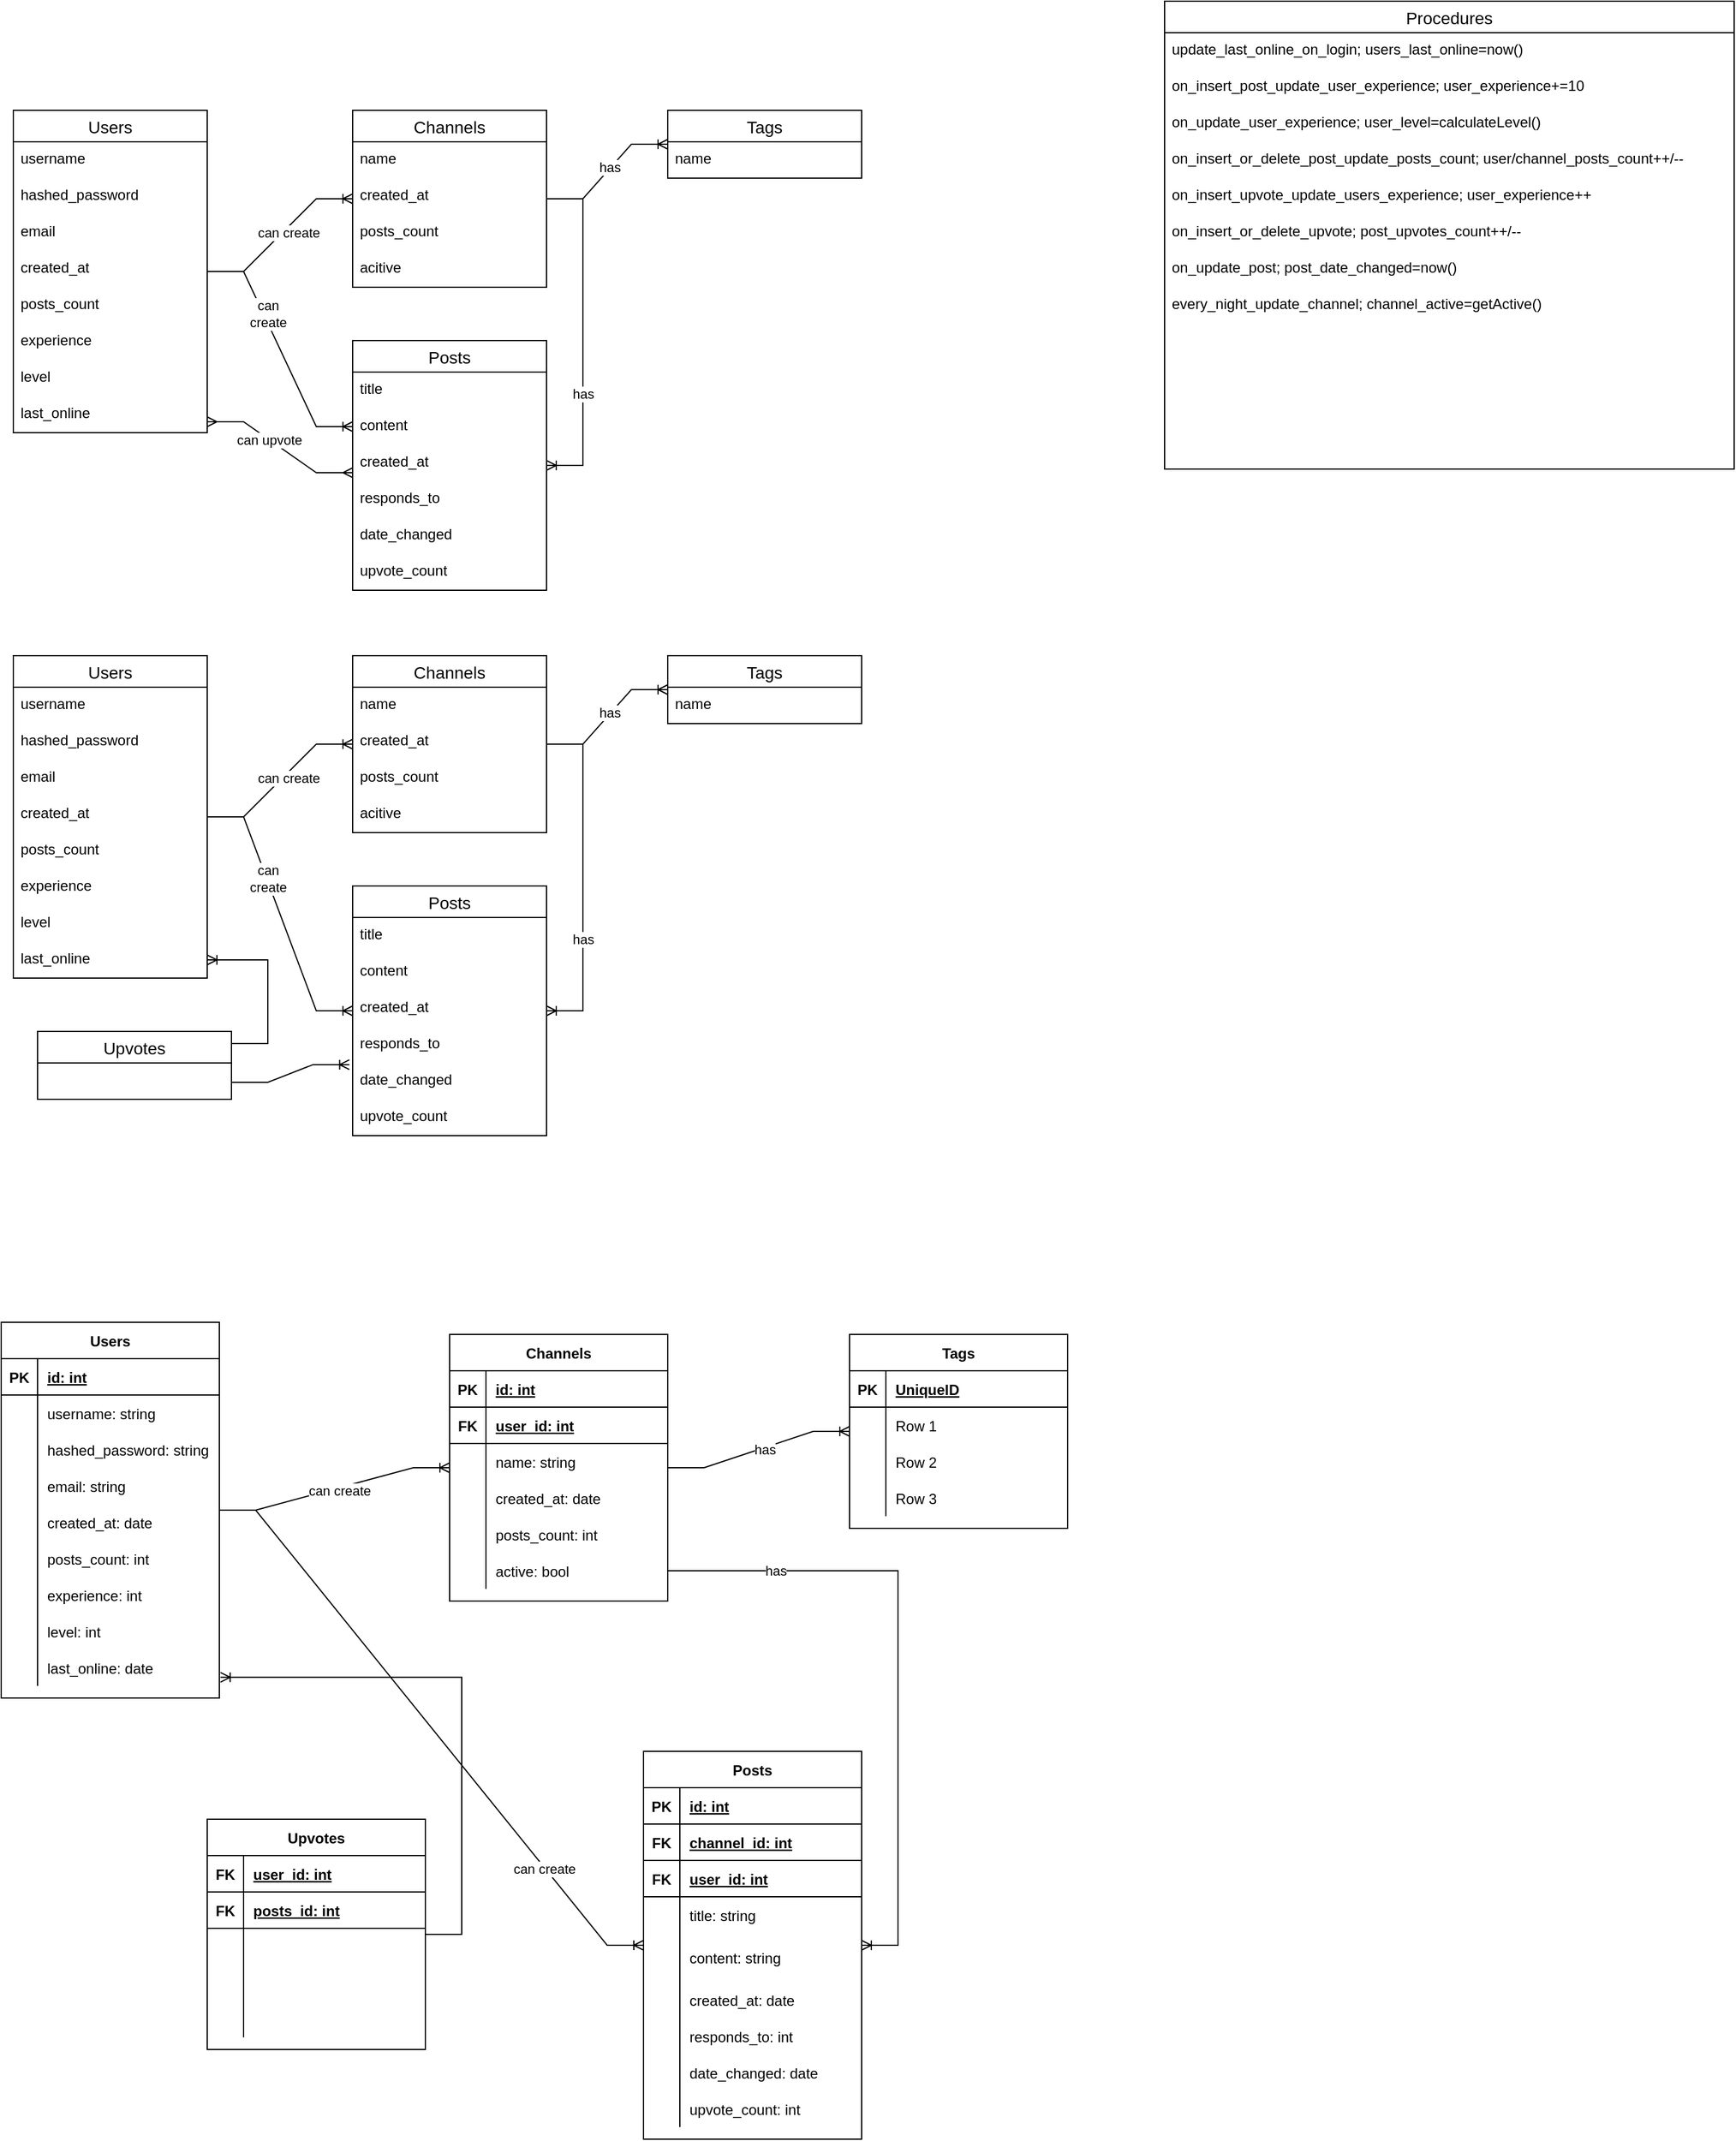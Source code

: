 <mxfile version="20.2.8" type="device"><diagram id="_5csQHQOSXKC1AlQP1aL" name="Page-1"><mxGraphModel dx="1298" dy="834" grid="1" gridSize="10" guides="1" tooltips="1" connect="1" arrows="1" fold="1" page="1" pageScale="1" pageWidth="827" pageHeight="1169" math="0" shadow="0"><root><mxCell id="0"/><mxCell id="1" parent="0"/><mxCell id="U2asB5tDMoREe6O9FOqW-1" value="Users" style="swimlane;fontStyle=0;childLayout=stackLayout;horizontal=1;startSize=26;horizontalStack=0;resizeParent=1;resizeParentMax=0;resizeLast=0;collapsible=1;marginBottom=0;align=center;fontSize=14;" vertex="1" parent="1"><mxGeometry x="30" y="240" width="160" height="266" as="geometry"/></mxCell><mxCell id="U2asB5tDMoREe6O9FOqW-2" value="username" style="text;strokeColor=none;fillColor=none;spacingLeft=4;spacingRight=4;overflow=hidden;rotatable=0;points=[[0,0.5],[1,0.5]];portConstraint=eastwest;fontSize=12;" vertex="1" parent="U2asB5tDMoREe6O9FOqW-1"><mxGeometry y="26" width="160" height="30" as="geometry"/></mxCell><mxCell id="U2asB5tDMoREe6O9FOqW-3" value="hashed_password" style="text;strokeColor=none;fillColor=none;spacingLeft=4;spacingRight=4;overflow=hidden;rotatable=0;points=[[0,0.5],[1,0.5]];portConstraint=eastwest;fontSize=12;" vertex="1" parent="U2asB5tDMoREe6O9FOqW-1"><mxGeometry y="56" width="160" height="30" as="geometry"/></mxCell><mxCell id="U2asB5tDMoREe6O9FOqW-4" value="email" style="text;strokeColor=none;fillColor=none;spacingLeft=4;spacingRight=4;overflow=hidden;rotatable=0;points=[[0,0.5],[1,0.5]];portConstraint=eastwest;fontSize=12;" vertex="1" parent="U2asB5tDMoREe6O9FOqW-1"><mxGeometry y="86" width="160" height="30" as="geometry"/></mxCell><mxCell id="U2asB5tDMoREe6O9FOqW-17" value="created_at&#10;" style="text;strokeColor=none;fillColor=none;spacingLeft=4;spacingRight=4;overflow=hidden;rotatable=0;points=[[0,0.5],[1,0.5]];portConstraint=eastwest;fontSize=12;" vertex="1" parent="U2asB5tDMoREe6O9FOqW-1"><mxGeometry y="116" width="160" height="30" as="geometry"/></mxCell><mxCell id="U2asB5tDMoREe6O9FOqW-18" value="posts_count" style="text;strokeColor=none;fillColor=none;spacingLeft=4;spacingRight=4;overflow=hidden;rotatable=0;points=[[0,0.5],[1,0.5]];portConstraint=eastwest;fontSize=12;" vertex="1" parent="U2asB5tDMoREe6O9FOqW-1"><mxGeometry y="146" width="160" height="30" as="geometry"/></mxCell><mxCell id="U2asB5tDMoREe6O9FOqW-19" value="experience" style="text;strokeColor=none;fillColor=none;spacingLeft=4;spacingRight=4;overflow=hidden;rotatable=0;points=[[0,0.5],[1,0.5]];portConstraint=eastwest;fontSize=12;" vertex="1" parent="U2asB5tDMoREe6O9FOqW-1"><mxGeometry y="176" width="160" height="30" as="geometry"/></mxCell><mxCell id="U2asB5tDMoREe6O9FOqW-20" value="level" style="text;strokeColor=none;fillColor=none;spacingLeft=4;spacingRight=4;overflow=hidden;rotatable=0;points=[[0,0.5],[1,0.5]];portConstraint=eastwest;fontSize=12;" vertex="1" parent="U2asB5tDMoREe6O9FOqW-1"><mxGeometry y="206" width="160" height="30" as="geometry"/></mxCell><mxCell id="U2asB5tDMoREe6O9FOqW-34" value="last_online" style="text;strokeColor=none;fillColor=none;spacingLeft=4;spacingRight=4;overflow=hidden;rotatable=0;points=[[0,0.5],[1,0.5]];portConstraint=eastwest;fontSize=12;" vertex="1" parent="U2asB5tDMoREe6O9FOqW-1"><mxGeometry y="236" width="160" height="30" as="geometry"/></mxCell><mxCell id="U2asB5tDMoREe6O9FOqW-5" value="Channels" style="swimlane;fontStyle=0;childLayout=stackLayout;horizontal=1;startSize=26;horizontalStack=0;resizeParent=1;resizeParentMax=0;resizeLast=0;collapsible=1;marginBottom=0;align=center;fontSize=14;" vertex="1" parent="1"><mxGeometry x="310" y="240" width="160" height="146" as="geometry"/></mxCell><mxCell id="U2asB5tDMoREe6O9FOqW-6" value="name" style="text;strokeColor=none;fillColor=none;spacingLeft=4;spacingRight=4;overflow=hidden;rotatable=0;points=[[0,0.5],[1,0.5]];portConstraint=eastwest;fontSize=12;" vertex="1" parent="U2asB5tDMoREe6O9FOqW-5"><mxGeometry y="26" width="160" height="30" as="geometry"/></mxCell><mxCell id="U2asB5tDMoREe6O9FOqW-7" value="created_at" style="text;strokeColor=none;fillColor=none;spacingLeft=4;spacingRight=4;overflow=hidden;rotatable=0;points=[[0,0.5],[1,0.5]];portConstraint=eastwest;fontSize=12;" vertex="1" parent="U2asB5tDMoREe6O9FOqW-5"><mxGeometry y="56" width="160" height="30" as="geometry"/></mxCell><mxCell id="U2asB5tDMoREe6O9FOqW-8" value="posts_count" style="text;strokeColor=none;fillColor=none;spacingLeft=4;spacingRight=4;overflow=hidden;rotatable=0;points=[[0,0.5],[1,0.5]];portConstraint=eastwest;fontSize=12;" vertex="1" parent="U2asB5tDMoREe6O9FOqW-5"><mxGeometry y="86" width="160" height="30" as="geometry"/></mxCell><mxCell id="U2asB5tDMoREe6O9FOqW-35" value="acitive" style="text;strokeColor=none;fillColor=none;spacingLeft=4;spacingRight=4;overflow=hidden;rotatable=0;points=[[0,0.5],[1,0.5]];portConstraint=eastwest;fontSize=12;" vertex="1" parent="U2asB5tDMoREe6O9FOqW-5"><mxGeometry y="116" width="160" height="30" as="geometry"/></mxCell><mxCell id="U2asB5tDMoREe6O9FOqW-9" value="Tags" style="swimlane;fontStyle=0;childLayout=stackLayout;horizontal=1;startSize=26;horizontalStack=0;resizeParent=1;resizeParentMax=0;resizeLast=0;collapsible=1;marginBottom=0;align=center;fontSize=14;" vertex="1" parent="1"><mxGeometry x="570" y="240" width="160" height="56" as="geometry"/></mxCell><mxCell id="U2asB5tDMoREe6O9FOqW-10" value="name" style="text;strokeColor=none;fillColor=none;spacingLeft=4;spacingRight=4;overflow=hidden;rotatable=0;points=[[0,0.5],[1,0.5]];portConstraint=eastwest;fontSize=12;" vertex="1" parent="U2asB5tDMoREe6O9FOqW-9"><mxGeometry y="26" width="160" height="30" as="geometry"/></mxCell><mxCell id="U2asB5tDMoREe6O9FOqW-13" value="Posts" style="swimlane;fontStyle=0;childLayout=stackLayout;horizontal=1;startSize=26;horizontalStack=0;resizeParent=1;resizeParentMax=0;resizeLast=0;collapsible=1;marginBottom=0;align=center;fontSize=14;" vertex="1" parent="1"><mxGeometry x="310" y="430" width="160" height="206" as="geometry"/></mxCell><mxCell id="U2asB5tDMoREe6O9FOqW-14" value="title" style="text;strokeColor=none;fillColor=none;spacingLeft=4;spacingRight=4;overflow=hidden;rotatable=0;points=[[0,0.5],[1,0.5]];portConstraint=eastwest;fontSize=12;" vertex="1" parent="U2asB5tDMoREe6O9FOqW-13"><mxGeometry y="26" width="160" height="30" as="geometry"/></mxCell><mxCell id="U2asB5tDMoREe6O9FOqW-15" value="content" style="text;strokeColor=none;fillColor=none;spacingLeft=4;spacingRight=4;overflow=hidden;rotatable=0;points=[[0,0.5],[1,0.5]];portConstraint=eastwest;fontSize=12;" vertex="1" parent="U2asB5tDMoREe6O9FOqW-13"><mxGeometry y="56" width="160" height="30" as="geometry"/></mxCell><mxCell id="U2asB5tDMoREe6O9FOqW-16" value="created_at" style="text;strokeColor=none;fillColor=none;spacingLeft=4;spacingRight=4;overflow=hidden;rotatable=0;points=[[0,0.5],[1,0.5]];portConstraint=eastwest;fontSize=12;" vertex="1" parent="U2asB5tDMoREe6O9FOqW-13"><mxGeometry y="86" width="160" height="30" as="geometry"/></mxCell><mxCell id="U2asB5tDMoREe6O9FOqW-21" value="responds_to" style="text;strokeColor=none;fillColor=none;spacingLeft=4;spacingRight=4;overflow=hidden;rotatable=0;points=[[0,0.5],[1,0.5]];portConstraint=eastwest;fontSize=12;" vertex="1" parent="U2asB5tDMoREe6O9FOqW-13"><mxGeometry y="116" width="160" height="30" as="geometry"/></mxCell><mxCell id="U2asB5tDMoREe6O9FOqW-36" value="date_changed" style="text;strokeColor=none;fillColor=none;spacingLeft=4;spacingRight=4;overflow=hidden;rotatable=0;points=[[0,0.5],[1,0.5]];portConstraint=eastwest;fontSize=12;" vertex="1" parent="U2asB5tDMoREe6O9FOqW-13"><mxGeometry y="146" width="160" height="30" as="geometry"/></mxCell><mxCell id="U2asB5tDMoREe6O9FOqW-83" value="upvote_count&#10;" style="text;strokeColor=none;fillColor=none;spacingLeft=4;spacingRight=4;overflow=hidden;rotatable=0;points=[[0,0.5],[1,0.5]];portConstraint=eastwest;fontSize=12;" vertex="1" parent="U2asB5tDMoREe6O9FOqW-13"><mxGeometry y="176" width="160" height="30" as="geometry"/></mxCell><mxCell id="U2asB5tDMoREe6O9FOqW-22" value="" style="edgeStyle=entityRelationEdgeStyle;fontSize=12;html=1;endArrow=ERoneToMany;rounded=0;" edge="1" parent="1" source="U2asB5tDMoREe6O9FOqW-1" target="U2asB5tDMoREe6O9FOqW-5"><mxGeometry width="100" height="100" relative="1" as="geometry"><mxPoint x="210" y="420" as="sourcePoint"/><mxPoint x="310" y="320" as="targetPoint"/></mxGeometry></mxCell><mxCell id="U2asB5tDMoREe6O9FOqW-23" value="can create" style="edgeLabel;html=1;align=center;verticalAlign=middle;resizable=0;points=[];" vertex="1" connectable="0" parent="U2asB5tDMoREe6O9FOqW-22"><mxGeometry x="0.08" y="-2" relative="1" as="geometry"><mxPoint x="1" as="offset"/></mxGeometry></mxCell><mxCell id="U2asB5tDMoREe6O9FOqW-24" value="" style="edgeStyle=entityRelationEdgeStyle;fontSize=12;html=1;endArrow=ERoneToMany;rounded=0;" edge="1" parent="1" source="U2asB5tDMoREe6O9FOqW-5" target="U2asB5tDMoREe6O9FOqW-9"><mxGeometry width="100" height="100" relative="1" as="geometry"><mxPoint x="480" y="360" as="sourcePoint"/><mxPoint x="580" y="260" as="targetPoint"/></mxGeometry></mxCell><mxCell id="U2asB5tDMoREe6O9FOqW-25" value="has" style="edgeLabel;html=1;align=center;verticalAlign=middle;resizable=0;points=[];" vertex="1" connectable="0" parent="U2asB5tDMoREe6O9FOqW-24"><mxGeometry x="0.071" y="1" relative="1" as="geometry"><mxPoint as="offset"/></mxGeometry></mxCell><mxCell id="U2asB5tDMoREe6O9FOqW-26" value="" style="edgeStyle=entityRelationEdgeStyle;fontSize=12;html=1;endArrow=ERoneToMany;rounded=0;" edge="1" parent="1" source="U2asB5tDMoREe6O9FOqW-5" target="U2asB5tDMoREe6O9FOqW-13"><mxGeometry width="100" height="100" relative="1" as="geometry"><mxPoint x="470" y="480" as="sourcePoint"/><mxPoint x="570" y="380" as="targetPoint"/></mxGeometry></mxCell><mxCell id="U2asB5tDMoREe6O9FOqW-27" value="has" style="edgeLabel;html=1;align=center;verticalAlign=middle;resizable=0;points=[];" vertex="1" connectable="0" parent="U2asB5tDMoREe6O9FOqW-26"><mxGeometry x="0.361" relative="1" as="geometry"><mxPoint as="offset"/></mxGeometry></mxCell><mxCell id="U2asB5tDMoREe6O9FOqW-28" value="" style="edgeStyle=entityRelationEdgeStyle;fontSize=12;html=1;endArrow=ERoneToMany;rounded=0;entryX=0;entryY=0.5;entryDx=0;entryDy=0;" edge="1" parent="1" source="U2asB5tDMoREe6O9FOqW-1" target="U2asB5tDMoREe6O9FOqW-15"><mxGeometry width="100" height="100" relative="1" as="geometry"><mxPoint x="300" y="360" as="sourcePoint"/><mxPoint x="400" y="260" as="targetPoint"/></mxGeometry></mxCell><mxCell id="U2asB5tDMoREe6O9FOqW-29" value="can &lt;br&gt;create" style="edgeLabel;html=1;align=center;verticalAlign=middle;resizable=0;points=[];" vertex="1" connectable="0" parent="U2asB5tDMoREe6O9FOqW-28"><mxGeometry x="-0.025" y="-1" relative="1" as="geometry"><mxPoint x="-8" y="-27" as="offset"/></mxGeometry></mxCell><mxCell id="U2asB5tDMoREe6O9FOqW-31" value="" style="edgeStyle=entityRelationEdgeStyle;fontSize=12;html=1;endArrow=ERmany;startArrow=ERmany;rounded=0;" edge="1" parent="1"><mxGeometry width="100" height="100" relative="1" as="geometry"><mxPoint x="190" y="497" as="sourcePoint"/><mxPoint x="310" y="539.0" as="targetPoint"/></mxGeometry></mxCell><mxCell id="U2asB5tDMoREe6O9FOqW-33" value="can upvote" style="edgeLabel;html=1;align=center;verticalAlign=middle;resizable=0;points=[];" vertex="1" connectable="0" parent="U2asB5tDMoREe6O9FOqW-31"><mxGeometry x="-0.146" y="2" relative="1" as="geometry"><mxPoint x="-3" y="1" as="offset"/></mxGeometry></mxCell><mxCell id="U2asB5tDMoREe6O9FOqW-45" value="Users" style="swimlane;fontStyle=0;childLayout=stackLayout;horizontal=1;startSize=26;horizontalStack=0;resizeParent=1;resizeParentMax=0;resizeLast=0;collapsible=1;marginBottom=0;align=center;fontSize=14;" vertex="1" parent="1"><mxGeometry x="30" y="690" width="160" height="266" as="geometry"/></mxCell><mxCell id="U2asB5tDMoREe6O9FOqW-46" value="username" style="text;strokeColor=none;fillColor=none;spacingLeft=4;spacingRight=4;overflow=hidden;rotatable=0;points=[[0,0.5],[1,0.5]];portConstraint=eastwest;fontSize=12;" vertex="1" parent="U2asB5tDMoREe6O9FOqW-45"><mxGeometry y="26" width="160" height="30" as="geometry"/></mxCell><mxCell id="U2asB5tDMoREe6O9FOqW-47" value="hashed_password" style="text;strokeColor=none;fillColor=none;spacingLeft=4;spacingRight=4;overflow=hidden;rotatable=0;points=[[0,0.5],[1,0.5]];portConstraint=eastwest;fontSize=12;" vertex="1" parent="U2asB5tDMoREe6O9FOqW-45"><mxGeometry y="56" width="160" height="30" as="geometry"/></mxCell><mxCell id="U2asB5tDMoREe6O9FOqW-48" value="email" style="text;strokeColor=none;fillColor=none;spacingLeft=4;spacingRight=4;overflow=hidden;rotatable=0;points=[[0,0.5],[1,0.5]];portConstraint=eastwest;fontSize=12;" vertex="1" parent="U2asB5tDMoREe6O9FOqW-45"><mxGeometry y="86" width="160" height="30" as="geometry"/></mxCell><mxCell id="U2asB5tDMoREe6O9FOqW-49" value="created_at&#10;" style="text;strokeColor=none;fillColor=none;spacingLeft=4;spacingRight=4;overflow=hidden;rotatable=0;points=[[0,0.5],[1,0.5]];portConstraint=eastwest;fontSize=12;" vertex="1" parent="U2asB5tDMoREe6O9FOqW-45"><mxGeometry y="116" width="160" height="30" as="geometry"/></mxCell><mxCell id="U2asB5tDMoREe6O9FOqW-50" value="posts_count" style="text;strokeColor=none;fillColor=none;spacingLeft=4;spacingRight=4;overflow=hidden;rotatable=0;points=[[0,0.5],[1,0.5]];portConstraint=eastwest;fontSize=12;" vertex="1" parent="U2asB5tDMoREe6O9FOqW-45"><mxGeometry y="146" width="160" height="30" as="geometry"/></mxCell><mxCell id="U2asB5tDMoREe6O9FOqW-51" value="experience" style="text;strokeColor=none;fillColor=none;spacingLeft=4;spacingRight=4;overflow=hidden;rotatable=0;points=[[0,0.5],[1,0.5]];portConstraint=eastwest;fontSize=12;" vertex="1" parent="U2asB5tDMoREe6O9FOqW-45"><mxGeometry y="176" width="160" height="30" as="geometry"/></mxCell><mxCell id="U2asB5tDMoREe6O9FOqW-52" value="level" style="text;strokeColor=none;fillColor=none;spacingLeft=4;spacingRight=4;overflow=hidden;rotatable=0;points=[[0,0.5],[1,0.5]];portConstraint=eastwest;fontSize=12;" vertex="1" parent="U2asB5tDMoREe6O9FOqW-45"><mxGeometry y="206" width="160" height="30" as="geometry"/></mxCell><mxCell id="U2asB5tDMoREe6O9FOqW-53" value="last_online" style="text;strokeColor=none;fillColor=none;spacingLeft=4;spacingRight=4;overflow=hidden;rotatable=0;points=[[0,0.5],[1,0.5]];portConstraint=eastwest;fontSize=12;" vertex="1" parent="U2asB5tDMoREe6O9FOqW-45"><mxGeometry y="236" width="160" height="30" as="geometry"/></mxCell><mxCell id="U2asB5tDMoREe6O9FOqW-54" value="Channels" style="swimlane;fontStyle=0;childLayout=stackLayout;horizontal=1;startSize=26;horizontalStack=0;resizeParent=1;resizeParentMax=0;resizeLast=0;collapsible=1;marginBottom=0;align=center;fontSize=14;" vertex="1" parent="1"><mxGeometry x="310" y="690" width="160" height="146" as="geometry"/></mxCell><mxCell id="U2asB5tDMoREe6O9FOqW-55" value="name" style="text;strokeColor=none;fillColor=none;spacingLeft=4;spacingRight=4;overflow=hidden;rotatable=0;points=[[0,0.5],[1,0.5]];portConstraint=eastwest;fontSize=12;" vertex="1" parent="U2asB5tDMoREe6O9FOqW-54"><mxGeometry y="26" width="160" height="30" as="geometry"/></mxCell><mxCell id="U2asB5tDMoREe6O9FOqW-56" value="created_at" style="text;strokeColor=none;fillColor=none;spacingLeft=4;spacingRight=4;overflow=hidden;rotatable=0;points=[[0,0.5],[1,0.5]];portConstraint=eastwest;fontSize=12;" vertex="1" parent="U2asB5tDMoREe6O9FOqW-54"><mxGeometry y="56" width="160" height="30" as="geometry"/></mxCell><mxCell id="U2asB5tDMoREe6O9FOqW-57" value="posts_count" style="text;strokeColor=none;fillColor=none;spacingLeft=4;spacingRight=4;overflow=hidden;rotatable=0;points=[[0,0.5],[1,0.5]];portConstraint=eastwest;fontSize=12;" vertex="1" parent="U2asB5tDMoREe6O9FOqW-54"><mxGeometry y="86" width="160" height="30" as="geometry"/></mxCell><mxCell id="U2asB5tDMoREe6O9FOqW-58" value="acitive" style="text;strokeColor=none;fillColor=none;spacingLeft=4;spacingRight=4;overflow=hidden;rotatable=0;points=[[0,0.5],[1,0.5]];portConstraint=eastwest;fontSize=12;" vertex="1" parent="U2asB5tDMoREe6O9FOqW-54"><mxGeometry y="116" width="160" height="30" as="geometry"/></mxCell><mxCell id="U2asB5tDMoREe6O9FOqW-59" value="Tags" style="swimlane;fontStyle=0;childLayout=stackLayout;horizontal=1;startSize=26;horizontalStack=0;resizeParent=1;resizeParentMax=0;resizeLast=0;collapsible=1;marginBottom=0;align=center;fontSize=14;" vertex="1" parent="1"><mxGeometry x="570" y="690" width="160" height="56" as="geometry"/></mxCell><mxCell id="U2asB5tDMoREe6O9FOqW-60" value="name" style="text;strokeColor=none;fillColor=none;spacingLeft=4;spacingRight=4;overflow=hidden;rotatable=0;points=[[0,0.5],[1,0.5]];portConstraint=eastwest;fontSize=12;" vertex="1" parent="U2asB5tDMoREe6O9FOqW-59"><mxGeometry y="26" width="160" height="30" as="geometry"/></mxCell><mxCell id="U2asB5tDMoREe6O9FOqW-61" value="Posts" style="swimlane;fontStyle=0;childLayout=stackLayout;horizontal=1;startSize=26;horizontalStack=0;resizeParent=1;resizeParentMax=0;resizeLast=0;collapsible=1;marginBottom=0;align=center;fontSize=14;" vertex="1" parent="1"><mxGeometry x="310" y="880" width="160" height="206" as="geometry"/></mxCell><mxCell id="U2asB5tDMoREe6O9FOqW-62" value="title" style="text;strokeColor=none;fillColor=none;spacingLeft=4;spacingRight=4;overflow=hidden;rotatable=0;points=[[0,0.5],[1,0.5]];portConstraint=eastwest;fontSize=12;" vertex="1" parent="U2asB5tDMoREe6O9FOqW-61"><mxGeometry y="26" width="160" height="30" as="geometry"/></mxCell><mxCell id="U2asB5tDMoREe6O9FOqW-63" value="content" style="text;strokeColor=none;fillColor=none;spacingLeft=4;spacingRight=4;overflow=hidden;rotatable=0;points=[[0,0.5],[1,0.5]];portConstraint=eastwest;fontSize=12;" vertex="1" parent="U2asB5tDMoREe6O9FOqW-61"><mxGeometry y="56" width="160" height="30" as="geometry"/></mxCell><mxCell id="U2asB5tDMoREe6O9FOqW-64" value="created_at" style="text;strokeColor=none;fillColor=none;spacingLeft=4;spacingRight=4;overflow=hidden;rotatable=0;points=[[0,0.5],[1,0.5]];portConstraint=eastwest;fontSize=12;" vertex="1" parent="U2asB5tDMoREe6O9FOqW-61"><mxGeometry y="86" width="160" height="30" as="geometry"/></mxCell><mxCell id="U2asB5tDMoREe6O9FOqW-65" value="responds_to" style="text;strokeColor=none;fillColor=none;spacingLeft=4;spacingRight=4;overflow=hidden;rotatable=0;points=[[0,0.5],[1,0.5]];portConstraint=eastwest;fontSize=12;" vertex="1" parent="U2asB5tDMoREe6O9FOqW-61"><mxGeometry y="116" width="160" height="30" as="geometry"/></mxCell><mxCell id="U2asB5tDMoREe6O9FOqW-66" value="date_changed" style="text;strokeColor=none;fillColor=none;spacingLeft=4;spacingRight=4;overflow=hidden;rotatable=0;points=[[0,0.5],[1,0.5]];portConstraint=eastwest;fontSize=12;" vertex="1" parent="U2asB5tDMoREe6O9FOqW-61"><mxGeometry y="146" width="160" height="30" as="geometry"/></mxCell><mxCell id="U2asB5tDMoREe6O9FOqW-84" value="upvote_count&#10;" style="text;strokeColor=none;fillColor=none;spacingLeft=4;spacingRight=4;overflow=hidden;rotatable=0;points=[[0,0.5],[1,0.5]];portConstraint=eastwest;fontSize=12;" vertex="1" parent="U2asB5tDMoREe6O9FOqW-61"><mxGeometry y="176" width="160" height="30" as="geometry"/></mxCell><mxCell id="U2asB5tDMoREe6O9FOqW-67" value="" style="edgeStyle=entityRelationEdgeStyle;fontSize=12;html=1;endArrow=ERoneToMany;rounded=0;" edge="1" parent="1" source="U2asB5tDMoREe6O9FOqW-45" target="U2asB5tDMoREe6O9FOqW-54"><mxGeometry width="100" height="100" relative="1" as="geometry"><mxPoint x="210" y="870" as="sourcePoint"/><mxPoint x="310" y="770" as="targetPoint"/></mxGeometry></mxCell><mxCell id="U2asB5tDMoREe6O9FOqW-68" value="can create" style="edgeLabel;html=1;align=center;verticalAlign=middle;resizable=0;points=[];" vertex="1" connectable="0" parent="U2asB5tDMoREe6O9FOqW-67"><mxGeometry x="0.08" y="-2" relative="1" as="geometry"><mxPoint x="1" as="offset"/></mxGeometry></mxCell><mxCell id="U2asB5tDMoREe6O9FOqW-69" value="" style="edgeStyle=entityRelationEdgeStyle;fontSize=12;html=1;endArrow=ERoneToMany;rounded=0;" edge="1" parent="1" source="U2asB5tDMoREe6O9FOqW-54" target="U2asB5tDMoREe6O9FOqW-59"><mxGeometry width="100" height="100" relative="1" as="geometry"><mxPoint x="480" y="810" as="sourcePoint"/><mxPoint x="580" y="710" as="targetPoint"/></mxGeometry></mxCell><mxCell id="U2asB5tDMoREe6O9FOqW-70" value="has" style="edgeLabel;html=1;align=center;verticalAlign=middle;resizable=0;points=[];" vertex="1" connectable="0" parent="U2asB5tDMoREe6O9FOqW-69"><mxGeometry x="0.071" y="1" relative="1" as="geometry"><mxPoint as="offset"/></mxGeometry></mxCell><mxCell id="U2asB5tDMoREe6O9FOqW-71" value="" style="edgeStyle=entityRelationEdgeStyle;fontSize=12;html=1;endArrow=ERoneToMany;rounded=0;" edge="1" parent="1" source="U2asB5tDMoREe6O9FOqW-54" target="U2asB5tDMoREe6O9FOqW-61"><mxGeometry width="100" height="100" relative="1" as="geometry"><mxPoint x="470" y="930" as="sourcePoint"/><mxPoint x="570" y="830" as="targetPoint"/></mxGeometry></mxCell><mxCell id="U2asB5tDMoREe6O9FOqW-72" value="has" style="edgeLabel;html=1;align=center;verticalAlign=middle;resizable=0;points=[];" vertex="1" connectable="0" parent="U2asB5tDMoREe6O9FOqW-71"><mxGeometry x="0.361" relative="1" as="geometry"><mxPoint as="offset"/></mxGeometry></mxCell><mxCell id="U2asB5tDMoREe6O9FOqW-73" value="" style="edgeStyle=entityRelationEdgeStyle;fontSize=12;html=1;endArrow=ERoneToMany;rounded=0;" edge="1" parent="1" source="U2asB5tDMoREe6O9FOqW-45" target="U2asB5tDMoREe6O9FOqW-61"><mxGeometry width="100" height="100" relative="1" as="geometry"><mxPoint x="300" y="810" as="sourcePoint"/><mxPoint x="400" y="710" as="targetPoint"/></mxGeometry></mxCell><mxCell id="U2asB5tDMoREe6O9FOqW-74" value="can &lt;br&gt;create" style="edgeLabel;html=1;align=center;verticalAlign=middle;resizable=0;points=[];" vertex="1" connectable="0" parent="U2asB5tDMoREe6O9FOqW-73"><mxGeometry x="-0.025" y="-1" relative="1" as="geometry"><mxPoint x="-8" y="-27" as="offset"/></mxGeometry></mxCell><mxCell id="U2asB5tDMoREe6O9FOqW-77" value="Upvotes" style="swimlane;fontStyle=0;childLayout=stackLayout;horizontal=1;startSize=26;horizontalStack=0;resizeParent=1;resizeParentMax=0;resizeLast=0;collapsible=1;marginBottom=0;align=center;fontSize=14;" vertex="1" parent="1"><mxGeometry x="50" y="1000" width="160" height="56" as="geometry"/></mxCell><mxCell id="U2asB5tDMoREe6O9FOqW-81" value="" style="edgeStyle=entityRelationEdgeStyle;fontSize=12;html=1;endArrow=ERoneToMany;rounded=0;" edge="1" parent="1" target="U2asB5tDMoREe6O9FOqW-53"><mxGeometry width="100" height="100" relative="1" as="geometry"><mxPoint x="210" y="1010" as="sourcePoint"/><mxPoint x="300" y="940" as="targetPoint"/></mxGeometry></mxCell><mxCell id="U2asB5tDMoREe6O9FOqW-85" value="" style="edgeStyle=entityRelationEdgeStyle;fontSize=12;html=1;endArrow=ERoneToMany;rounded=0;entryX=-0.017;entryY=0.048;entryDx=0;entryDy=0;entryPerimeter=0;exitX=1;exitY=0.75;exitDx=0;exitDy=0;" edge="1" parent="1" source="U2asB5tDMoREe6O9FOqW-77" target="U2asB5tDMoREe6O9FOqW-66"><mxGeometry width="100" height="100" relative="1" as="geometry"><mxPoint x="150" y="1180" as="sourcePoint"/><mxPoint x="250" y="1080" as="targetPoint"/></mxGeometry></mxCell><mxCell id="U2asB5tDMoREe6O9FOqW-137" value="Users" style="shape=table;startSize=30;container=1;collapsible=1;childLayout=tableLayout;fixedRows=1;rowLines=0;fontStyle=1;align=center;resizeLast=1;" vertex="1" parent="1"><mxGeometry x="20" y="1240" width="180" height="310" as="geometry"/></mxCell><mxCell id="U2asB5tDMoREe6O9FOqW-138" value="" style="shape=tableRow;horizontal=0;startSize=0;swimlaneHead=0;swimlaneBody=0;fillColor=none;collapsible=0;dropTarget=0;points=[[0,0.5],[1,0.5]];portConstraint=eastwest;top=0;left=0;right=0;bottom=1;" vertex="1" parent="U2asB5tDMoREe6O9FOqW-137"><mxGeometry y="30" width="180" height="30" as="geometry"/></mxCell><mxCell id="U2asB5tDMoREe6O9FOqW-139" value="PK" style="shape=partialRectangle;connectable=0;fillColor=none;top=0;left=0;bottom=0;right=0;fontStyle=1;overflow=hidden;" vertex="1" parent="U2asB5tDMoREe6O9FOqW-138"><mxGeometry width="30" height="30" as="geometry"><mxRectangle width="30" height="30" as="alternateBounds"/></mxGeometry></mxCell><mxCell id="U2asB5tDMoREe6O9FOqW-140" value="id: int" style="shape=partialRectangle;connectable=0;fillColor=none;top=0;left=0;bottom=0;right=0;align=left;spacingLeft=6;fontStyle=5;overflow=hidden;" vertex="1" parent="U2asB5tDMoREe6O9FOqW-138"><mxGeometry x="30" width="150" height="30" as="geometry"><mxRectangle width="150" height="30" as="alternateBounds"/></mxGeometry></mxCell><mxCell id="U2asB5tDMoREe6O9FOqW-141" value="" style="shape=tableRow;horizontal=0;startSize=0;swimlaneHead=0;swimlaneBody=0;fillColor=none;collapsible=0;dropTarget=0;points=[[0,0.5],[1,0.5]];portConstraint=eastwest;top=0;left=0;right=0;bottom=0;" vertex="1" parent="U2asB5tDMoREe6O9FOqW-137"><mxGeometry y="60" width="180" height="30" as="geometry"/></mxCell><mxCell id="U2asB5tDMoREe6O9FOqW-142" value="" style="shape=partialRectangle;connectable=0;fillColor=none;top=0;left=0;bottom=0;right=0;editable=1;overflow=hidden;" vertex="1" parent="U2asB5tDMoREe6O9FOqW-141"><mxGeometry width="30" height="30" as="geometry"><mxRectangle width="30" height="30" as="alternateBounds"/></mxGeometry></mxCell><mxCell id="U2asB5tDMoREe6O9FOqW-143" value="username: string" style="shape=partialRectangle;connectable=0;fillColor=none;top=0;left=0;bottom=0;right=0;align=left;spacingLeft=6;overflow=hidden;" vertex="1" parent="U2asB5tDMoREe6O9FOqW-141"><mxGeometry x="30" width="150" height="30" as="geometry"><mxRectangle width="150" height="30" as="alternateBounds"/></mxGeometry></mxCell><mxCell id="U2asB5tDMoREe6O9FOqW-144" value="" style="shape=tableRow;horizontal=0;startSize=0;swimlaneHead=0;swimlaneBody=0;fillColor=none;collapsible=0;dropTarget=0;points=[[0,0.5],[1,0.5]];portConstraint=eastwest;top=0;left=0;right=0;bottom=0;" vertex="1" parent="U2asB5tDMoREe6O9FOqW-137"><mxGeometry y="90" width="180" height="30" as="geometry"/></mxCell><mxCell id="U2asB5tDMoREe6O9FOqW-145" value="" style="shape=partialRectangle;connectable=0;fillColor=none;top=0;left=0;bottom=0;right=0;editable=1;overflow=hidden;" vertex="1" parent="U2asB5tDMoREe6O9FOqW-144"><mxGeometry width="30" height="30" as="geometry"><mxRectangle width="30" height="30" as="alternateBounds"/></mxGeometry></mxCell><mxCell id="U2asB5tDMoREe6O9FOqW-146" value="hashed_password: string" style="shape=partialRectangle;connectable=0;fillColor=none;top=0;left=0;bottom=0;right=0;align=left;spacingLeft=6;overflow=hidden;" vertex="1" parent="U2asB5tDMoREe6O9FOqW-144"><mxGeometry x="30" width="150" height="30" as="geometry"><mxRectangle width="150" height="30" as="alternateBounds"/></mxGeometry></mxCell><mxCell id="U2asB5tDMoREe6O9FOqW-147" value="" style="shape=tableRow;horizontal=0;startSize=0;swimlaneHead=0;swimlaneBody=0;fillColor=none;collapsible=0;dropTarget=0;points=[[0,0.5],[1,0.5]];portConstraint=eastwest;top=0;left=0;right=0;bottom=0;" vertex="1" parent="U2asB5tDMoREe6O9FOqW-137"><mxGeometry y="120" width="180" height="30" as="geometry"/></mxCell><mxCell id="U2asB5tDMoREe6O9FOqW-148" value="" style="shape=partialRectangle;connectable=0;fillColor=none;top=0;left=0;bottom=0;right=0;editable=1;overflow=hidden;" vertex="1" parent="U2asB5tDMoREe6O9FOqW-147"><mxGeometry width="30" height="30" as="geometry"><mxRectangle width="30" height="30" as="alternateBounds"/></mxGeometry></mxCell><mxCell id="U2asB5tDMoREe6O9FOqW-149" value="email: string" style="shape=partialRectangle;connectable=0;fillColor=none;top=0;left=0;bottom=0;right=0;align=left;spacingLeft=6;overflow=hidden;" vertex="1" parent="U2asB5tDMoREe6O9FOqW-147"><mxGeometry x="30" width="150" height="30" as="geometry"><mxRectangle width="150" height="30" as="alternateBounds"/></mxGeometry></mxCell><mxCell id="U2asB5tDMoREe6O9FOqW-202" style="shape=tableRow;horizontal=0;startSize=0;swimlaneHead=0;swimlaneBody=0;fillColor=none;collapsible=0;dropTarget=0;points=[[0,0.5],[1,0.5]];portConstraint=eastwest;top=0;left=0;right=0;bottom=0;" vertex="1" parent="U2asB5tDMoREe6O9FOqW-137"><mxGeometry y="150" width="180" height="30" as="geometry"/></mxCell><mxCell id="U2asB5tDMoREe6O9FOqW-203" style="shape=partialRectangle;connectable=0;fillColor=none;top=0;left=0;bottom=0;right=0;editable=1;overflow=hidden;" vertex="1" parent="U2asB5tDMoREe6O9FOqW-202"><mxGeometry width="30" height="30" as="geometry"><mxRectangle width="30" height="30" as="alternateBounds"/></mxGeometry></mxCell><mxCell id="U2asB5tDMoREe6O9FOqW-204" value="created_at: date" style="shape=partialRectangle;connectable=0;fillColor=none;top=0;left=0;bottom=0;right=0;align=left;spacingLeft=6;overflow=hidden;" vertex="1" parent="U2asB5tDMoREe6O9FOqW-202"><mxGeometry x="30" width="150" height="30" as="geometry"><mxRectangle width="150" height="30" as="alternateBounds"/></mxGeometry></mxCell><mxCell id="U2asB5tDMoREe6O9FOqW-205" style="shape=tableRow;horizontal=0;startSize=0;swimlaneHead=0;swimlaneBody=0;fillColor=none;collapsible=0;dropTarget=0;points=[[0,0.5],[1,0.5]];portConstraint=eastwest;top=0;left=0;right=0;bottom=0;" vertex="1" parent="U2asB5tDMoREe6O9FOqW-137"><mxGeometry y="180" width="180" height="30" as="geometry"/></mxCell><mxCell id="U2asB5tDMoREe6O9FOqW-206" style="shape=partialRectangle;connectable=0;fillColor=none;top=0;left=0;bottom=0;right=0;editable=1;overflow=hidden;" vertex="1" parent="U2asB5tDMoREe6O9FOqW-205"><mxGeometry width="30" height="30" as="geometry"><mxRectangle width="30" height="30" as="alternateBounds"/></mxGeometry></mxCell><mxCell id="U2asB5tDMoREe6O9FOqW-207" value="posts_count: int" style="shape=partialRectangle;connectable=0;fillColor=none;top=0;left=0;bottom=0;right=0;align=left;spacingLeft=6;overflow=hidden;" vertex="1" parent="U2asB5tDMoREe6O9FOqW-205"><mxGeometry x="30" width="150" height="30" as="geometry"><mxRectangle width="150" height="30" as="alternateBounds"/></mxGeometry></mxCell><mxCell id="U2asB5tDMoREe6O9FOqW-208" style="shape=tableRow;horizontal=0;startSize=0;swimlaneHead=0;swimlaneBody=0;fillColor=none;collapsible=0;dropTarget=0;points=[[0,0.5],[1,0.5]];portConstraint=eastwest;top=0;left=0;right=0;bottom=0;" vertex="1" parent="U2asB5tDMoREe6O9FOqW-137"><mxGeometry y="210" width="180" height="30" as="geometry"/></mxCell><mxCell id="U2asB5tDMoREe6O9FOqW-209" style="shape=partialRectangle;connectable=0;fillColor=none;top=0;left=0;bottom=0;right=0;editable=1;overflow=hidden;" vertex="1" parent="U2asB5tDMoREe6O9FOqW-208"><mxGeometry width="30" height="30" as="geometry"><mxRectangle width="30" height="30" as="alternateBounds"/></mxGeometry></mxCell><mxCell id="U2asB5tDMoREe6O9FOqW-210" value="experience: int" style="shape=partialRectangle;connectable=0;fillColor=none;top=0;left=0;bottom=0;right=0;align=left;spacingLeft=6;overflow=hidden;" vertex="1" parent="U2asB5tDMoREe6O9FOqW-208"><mxGeometry x="30" width="150" height="30" as="geometry"><mxRectangle width="150" height="30" as="alternateBounds"/></mxGeometry></mxCell><mxCell id="U2asB5tDMoREe6O9FOqW-211" style="shape=tableRow;horizontal=0;startSize=0;swimlaneHead=0;swimlaneBody=0;fillColor=none;collapsible=0;dropTarget=0;points=[[0,0.5],[1,0.5]];portConstraint=eastwest;top=0;left=0;right=0;bottom=0;" vertex="1" parent="U2asB5tDMoREe6O9FOqW-137"><mxGeometry y="240" width="180" height="30" as="geometry"/></mxCell><mxCell id="U2asB5tDMoREe6O9FOqW-212" style="shape=partialRectangle;connectable=0;fillColor=none;top=0;left=0;bottom=0;right=0;editable=1;overflow=hidden;" vertex="1" parent="U2asB5tDMoREe6O9FOqW-211"><mxGeometry width="30" height="30" as="geometry"><mxRectangle width="30" height="30" as="alternateBounds"/></mxGeometry></mxCell><mxCell id="U2asB5tDMoREe6O9FOqW-213" value="level: int" style="shape=partialRectangle;connectable=0;fillColor=none;top=0;left=0;bottom=0;right=0;align=left;spacingLeft=6;overflow=hidden;" vertex="1" parent="U2asB5tDMoREe6O9FOqW-211"><mxGeometry x="30" width="150" height="30" as="geometry"><mxRectangle width="150" height="30" as="alternateBounds"/></mxGeometry></mxCell><mxCell id="U2asB5tDMoREe6O9FOqW-214" style="shape=tableRow;horizontal=0;startSize=0;swimlaneHead=0;swimlaneBody=0;fillColor=none;collapsible=0;dropTarget=0;points=[[0,0.5],[1,0.5]];portConstraint=eastwest;top=0;left=0;right=0;bottom=0;" vertex="1" parent="U2asB5tDMoREe6O9FOqW-137"><mxGeometry y="270" width="180" height="30" as="geometry"/></mxCell><mxCell id="U2asB5tDMoREe6O9FOqW-215" style="shape=partialRectangle;connectable=0;fillColor=none;top=0;left=0;bottom=0;right=0;editable=1;overflow=hidden;" vertex="1" parent="U2asB5tDMoREe6O9FOqW-214"><mxGeometry width="30" height="30" as="geometry"><mxRectangle width="30" height="30" as="alternateBounds"/></mxGeometry></mxCell><mxCell id="U2asB5tDMoREe6O9FOqW-216" value="last_online: date" style="shape=partialRectangle;connectable=0;fillColor=none;top=0;left=0;bottom=0;right=0;align=left;spacingLeft=6;overflow=hidden;" vertex="1" parent="U2asB5tDMoREe6O9FOqW-214"><mxGeometry x="30" width="150" height="30" as="geometry"><mxRectangle width="150" height="30" as="alternateBounds"/></mxGeometry></mxCell><mxCell id="U2asB5tDMoREe6O9FOqW-150" value="Channels" style="shape=table;startSize=30;container=1;collapsible=1;childLayout=tableLayout;fixedRows=1;rowLines=0;fontStyle=1;align=center;resizeLast=1;" vertex="1" parent="1"><mxGeometry x="390" y="1250" width="180" height="220" as="geometry"/></mxCell><mxCell id="U2asB5tDMoREe6O9FOqW-151" value="" style="shape=tableRow;horizontal=0;startSize=0;swimlaneHead=0;swimlaneBody=0;fillColor=none;collapsible=0;dropTarget=0;points=[[0,0.5],[1,0.5]];portConstraint=eastwest;top=0;left=0;right=0;bottom=1;" vertex="1" parent="U2asB5tDMoREe6O9FOqW-150"><mxGeometry y="30" width="180" height="30" as="geometry"/></mxCell><mxCell id="U2asB5tDMoREe6O9FOqW-152" value="PK" style="shape=partialRectangle;connectable=0;fillColor=none;top=0;left=0;bottom=0;right=0;fontStyle=1;overflow=hidden;" vertex="1" parent="U2asB5tDMoREe6O9FOqW-151"><mxGeometry width="30" height="30" as="geometry"><mxRectangle width="30" height="30" as="alternateBounds"/></mxGeometry></mxCell><mxCell id="U2asB5tDMoREe6O9FOqW-153" value="id: int" style="shape=partialRectangle;connectable=0;fillColor=none;top=0;left=0;bottom=0;right=0;align=left;spacingLeft=6;fontStyle=5;overflow=hidden;" vertex="1" parent="U2asB5tDMoREe6O9FOqW-151"><mxGeometry x="30" width="150" height="30" as="geometry"><mxRectangle width="150" height="30" as="alternateBounds"/></mxGeometry></mxCell><mxCell id="U2asB5tDMoREe6O9FOqW-220" style="shape=tableRow;horizontal=0;startSize=0;swimlaneHead=0;swimlaneBody=0;fillColor=none;collapsible=0;dropTarget=0;points=[[0,0.5],[1,0.5]];portConstraint=eastwest;top=0;left=0;right=0;bottom=1;" vertex="1" parent="U2asB5tDMoREe6O9FOqW-150"><mxGeometry y="60" width="180" height="30" as="geometry"/></mxCell><mxCell id="U2asB5tDMoREe6O9FOqW-221" value="FK" style="shape=partialRectangle;connectable=0;fillColor=none;top=0;left=0;bottom=0;right=0;fontStyle=1;overflow=hidden;" vertex="1" parent="U2asB5tDMoREe6O9FOqW-220"><mxGeometry width="30" height="30" as="geometry"><mxRectangle width="30" height="30" as="alternateBounds"/></mxGeometry></mxCell><mxCell id="U2asB5tDMoREe6O9FOqW-222" value="user_id: int" style="shape=partialRectangle;connectable=0;fillColor=none;top=0;left=0;bottom=0;right=0;align=left;spacingLeft=6;fontStyle=5;overflow=hidden;" vertex="1" parent="U2asB5tDMoREe6O9FOqW-220"><mxGeometry x="30" width="150" height="30" as="geometry"><mxRectangle width="150" height="30" as="alternateBounds"/></mxGeometry></mxCell><mxCell id="U2asB5tDMoREe6O9FOqW-154" value="" style="shape=tableRow;horizontal=0;startSize=0;swimlaneHead=0;swimlaneBody=0;fillColor=none;collapsible=0;dropTarget=0;points=[[0,0.5],[1,0.5]];portConstraint=eastwest;top=0;left=0;right=0;bottom=0;" vertex="1" parent="U2asB5tDMoREe6O9FOqW-150"><mxGeometry y="90" width="180" height="30" as="geometry"/></mxCell><mxCell id="U2asB5tDMoREe6O9FOqW-155" value="" style="shape=partialRectangle;connectable=0;fillColor=none;top=0;left=0;bottom=0;right=0;editable=1;overflow=hidden;" vertex="1" parent="U2asB5tDMoREe6O9FOqW-154"><mxGeometry width="30" height="30" as="geometry"><mxRectangle width="30" height="30" as="alternateBounds"/></mxGeometry></mxCell><mxCell id="U2asB5tDMoREe6O9FOqW-156" value="name: string" style="shape=partialRectangle;connectable=0;fillColor=none;top=0;left=0;bottom=0;right=0;align=left;spacingLeft=6;overflow=hidden;" vertex="1" parent="U2asB5tDMoREe6O9FOqW-154"><mxGeometry x="30" width="150" height="30" as="geometry"><mxRectangle width="150" height="30" as="alternateBounds"/></mxGeometry></mxCell><mxCell id="U2asB5tDMoREe6O9FOqW-157" value="" style="shape=tableRow;horizontal=0;startSize=0;swimlaneHead=0;swimlaneBody=0;fillColor=none;collapsible=0;dropTarget=0;points=[[0,0.5],[1,0.5]];portConstraint=eastwest;top=0;left=0;right=0;bottom=0;" vertex="1" parent="U2asB5tDMoREe6O9FOqW-150"><mxGeometry y="120" width="180" height="30" as="geometry"/></mxCell><mxCell id="U2asB5tDMoREe6O9FOqW-158" value="" style="shape=partialRectangle;connectable=0;fillColor=none;top=0;left=0;bottom=0;right=0;editable=1;overflow=hidden;" vertex="1" parent="U2asB5tDMoREe6O9FOqW-157"><mxGeometry width="30" height="30" as="geometry"><mxRectangle width="30" height="30" as="alternateBounds"/></mxGeometry></mxCell><mxCell id="U2asB5tDMoREe6O9FOqW-159" value="created_at: date" style="shape=partialRectangle;connectable=0;fillColor=none;top=0;left=0;bottom=0;right=0;align=left;spacingLeft=6;overflow=hidden;" vertex="1" parent="U2asB5tDMoREe6O9FOqW-157"><mxGeometry x="30" width="150" height="30" as="geometry"><mxRectangle width="150" height="30" as="alternateBounds"/></mxGeometry></mxCell><mxCell id="U2asB5tDMoREe6O9FOqW-160" value="" style="shape=tableRow;horizontal=0;startSize=0;swimlaneHead=0;swimlaneBody=0;fillColor=none;collapsible=0;dropTarget=0;points=[[0,0.5],[1,0.5]];portConstraint=eastwest;top=0;left=0;right=0;bottom=0;" vertex="1" parent="U2asB5tDMoREe6O9FOqW-150"><mxGeometry y="150" width="180" height="30" as="geometry"/></mxCell><mxCell id="U2asB5tDMoREe6O9FOqW-161" value="" style="shape=partialRectangle;connectable=0;fillColor=none;top=0;left=0;bottom=0;right=0;editable=1;overflow=hidden;" vertex="1" parent="U2asB5tDMoREe6O9FOqW-160"><mxGeometry width="30" height="30" as="geometry"><mxRectangle width="30" height="30" as="alternateBounds"/></mxGeometry></mxCell><mxCell id="U2asB5tDMoREe6O9FOqW-162" value="posts_count: int" style="shape=partialRectangle;connectable=0;fillColor=none;top=0;left=0;bottom=0;right=0;align=left;spacingLeft=6;overflow=hidden;" vertex="1" parent="U2asB5tDMoREe6O9FOqW-160"><mxGeometry x="30" width="150" height="30" as="geometry"><mxRectangle width="150" height="30" as="alternateBounds"/></mxGeometry></mxCell><mxCell id="U2asB5tDMoREe6O9FOqW-217" style="shape=tableRow;horizontal=0;startSize=0;swimlaneHead=0;swimlaneBody=0;fillColor=none;collapsible=0;dropTarget=0;points=[[0,0.5],[1,0.5]];portConstraint=eastwest;top=0;left=0;right=0;bottom=0;" vertex="1" parent="U2asB5tDMoREe6O9FOqW-150"><mxGeometry y="180" width="180" height="30" as="geometry"/></mxCell><mxCell id="U2asB5tDMoREe6O9FOqW-218" style="shape=partialRectangle;connectable=0;fillColor=none;top=0;left=0;bottom=0;right=0;editable=1;overflow=hidden;" vertex="1" parent="U2asB5tDMoREe6O9FOqW-217"><mxGeometry width="30" height="30" as="geometry"><mxRectangle width="30" height="30" as="alternateBounds"/></mxGeometry></mxCell><mxCell id="U2asB5tDMoREe6O9FOqW-219" value="active: bool" style="shape=partialRectangle;connectable=0;fillColor=none;top=0;left=0;bottom=0;right=0;align=left;spacingLeft=6;overflow=hidden;" vertex="1" parent="U2asB5tDMoREe6O9FOqW-217"><mxGeometry x="30" width="150" height="30" as="geometry"><mxRectangle width="150" height="30" as="alternateBounds"/></mxGeometry></mxCell><mxCell id="U2asB5tDMoREe6O9FOqW-163" value="Tags" style="shape=table;startSize=30;container=1;collapsible=1;childLayout=tableLayout;fixedRows=1;rowLines=0;fontStyle=1;align=center;resizeLast=1;" vertex="1" parent="1"><mxGeometry x="720" y="1250" width="180" height="160" as="geometry"/></mxCell><mxCell id="U2asB5tDMoREe6O9FOqW-164" value="" style="shape=tableRow;horizontal=0;startSize=0;swimlaneHead=0;swimlaneBody=0;fillColor=none;collapsible=0;dropTarget=0;points=[[0,0.5],[1,0.5]];portConstraint=eastwest;top=0;left=0;right=0;bottom=1;" vertex="1" parent="U2asB5tDMoREe6O9FOqW-163"><mxGeometry y="30" width="180" height="30" as="geometry"/></mxCell><mxCell id="U2asB5tDMoREe6O9FOqW-165" value="PK" style="shape=partialRectangle;connectable=0;fillColor=none;top=0;left=0;bottom=0;right=0;fontStyle=1;overflow=hidden;" vertex="1" parent="U2asB5tDMoREe6O9FOqW-164"><mxGeometry width="30" height="30" as="geometry"><mxRectangle width="30" height="30" as="alternateBounds"/></mxGeometry></mxCell><mxCell id="U2asB5tDMoREe6O9FOqW-166" value="UniqueID" style="shape=partialRectangle;connectable=0;fillColor=none;top=0;left=0;bottom=0;right=0;align=left;spacingLeft=6;fontStyle=5;overflow=hidden;" vertex="1" parent="U2asB5tDMoREe6O9FOqW-164"><mxGeometry x="30" width="150" height="30" as="geometry"><mxRectangle width="150" height="30" as="alternateBounds"/></mxGeometry></mxCell><mxCell id="U2asB5tDMoREe6O9FOqW-167" value="" style="shape=tableRow;horizontal=0;startSize=0;swimlaneHead=0;swimlaneBody=0;fillColor=none;collapsible=0;dropTarget=0;points=[[0,0.5],[1,0.5]];portConstraint=eastwest;top=0;left=0;right=0;bottom=0;" vertex="1" parent="U2asB5tDMoREe6O9FOqW-163"><mxGeometry y="60" width="180" height="30" as="geometry"/></mxCell><mxCell id="U2asB5tDMoREe6O9FOqW-168" value="" style="shape=partialRectangle;connectable=0;fillColor=none;top=0;left=0;bottom=0;right=0;editable=1;overflow=hidden;" vertex="1" parent="U2asB5tDMoREe6O9FOqW-167"><mxGeometry width="30" height="30" as="geometry"><mxRectangle width="30" height="30" as="alternateBounds"/></mxGeometry></mxCell><mxCell id="U2asB5tDMoREe6O9FOqW-169" value="Row 1" style="shape=partialRectangle;connectable=0;fillColor=none;top=0;left=0;bottom=0;right=0;align=left;spacingLeft=6;overflow=hidden;" vertex="1" parent="U2asB5tDMoREe6O9FOqW-167"><mxGeometry x="30" width="150" height="30" as="geometry"><mxRectangle width="150" height="30" as="alternateBounds"/></mxGeometry></mxCell><mxCell id="U2asB5tDMoREe6O9FOqW-170" value="" style="shape=tableRow;horizontal=0;startSize=0;swimlaneHead=0;swimlaneBody=0;fillColor=none;collapsible=0;dropTarget=0;points=[[0,0.5],[1,0.5]];portConstraint=eastwest;top=0;left=0;right=0;bottom=0;" vertex="1" parent="U2asB5tDMoREe6O9FOqW-163"><mxGeometry y="90" width="180" height="30" as="geometry"/></mxCell><mxCell id="U2asB5tDMoREe6O9FOqW-171" value="" style="shape=partialRectangle;connectable=0;fillColor=none;top=0;left=0;bottom=0;right=0;editable=1;overflow=hidden;" vertex="1" parent="U2asB5tDMoREe6O9FOqW-170"><mxGeometry width="30" height="30" as="geometry"><mxRectangle width="30" height="30" as="alternateBounds"/></mxGeometry></mxCell><mxCell id="U2asB5tDMoREe6O9FOqW-172" value="Row 2" style="shape=partialRectangle;connectable=0;fillColor=none;top=0;left=0;bottom=0;right=0;align=left;spacingLeft=6;overflow=hidden;" vertex="1" parent="U2asB5tDMoREe6O9FOqW-170"><mxGeometry x="30" width="150" height="30" as="geometry"><mxRectangle width="150" height="30" as="alternateBounds"/></mxGeometry></mxCell><mxCell id="U2asB5tDMoREe6O9FOqW-173" value="" style="shape=tableRow;horizontal=0;startSize=0;swimlaneHead=0;swimlaneBody=0;fillColor=none;collapsible=0;dropTarget=0;points=[[0,0.5],[1,0.5]];portConstraint=eastwest;top=0;left=0;right=0;bottom=0;" vertex="1" parent="U2asB5tDMoREe6O9FOqW-163"><mxGeometry y="120" width="180" height="30" as="geometry"/></mxCell><mxCell id="U2asB5tDMoREe6O9FOqW-174" value="" style="shape=partialRectangle;connectable=0;fillColor=none;top=0;left=0;bottom=0;right=0;editable=1;overflow=hidden;" vertex="1" parent="U2asB5tDMoREe6O9FOqW-173"><mxGeometry width="30" height="30" as="geometry"><mxRectangle width="30" height="30" as="alternateBounds"/></mxGeometry></mxCell><mxCell id="U2asB5tDMoREe6O9FOqW-175" value="Row 3" style="shape=partialRectangle;connectable=0;fillColor=none;top=0;left=0;bottom=0;right=0;align=left;spacingLeft=6;overflow=hidden;" vertex="1" parent="U2asB5tDMoREe6O9FOqW-173"><mxGeometry x="30" width="150" height="30" as="geometry"><mxRectangle width="150" height="30" as="alternateBounds"/></mxGeometry></mxCell><mxCell id="U2asB5tDMoREe6O9FOqW-176" value="Upvotes" style="shape=table;startSize=30;container=1;collapsible=1;childLayout=tableLayout;fixedRows=1;rowLines=0;fontStyle=1;align=center;resizeLast=1;" vertex="1" parent="1"><mxGeometry x="190" y="1650" width="180" height="190" as="geometry"/></mxCell><mxCell id="U2asB5tDMoREe6O9FOqW-177" value="" style="shape=tableRow;horizontal=0;startSize=0;swimlaneHead=0;swimlaneBody=0;fillColor=none;collapsible=0;dropTarget=0;points=[[0,0.5],[1,0.5]];portConstraint=eastwest;top=0;left=0;right=0;bottom=1;" vertex="1" parent="U2asB5tDMoREe6O9FOqW-176"><mxGeometry y="30" width="180" height="30" as="geometry"/></mxCell><mxCell id="U2asB5tDMoREe6O9FOqW-178" value="FK" style="shape=partialRectangle;connectable=0;fillColor=none;top=0;left=0;bottom=0;right=0;fontStyle=1;overflow=hidden;" vertex="1" parent="U2asB5tDMoREe6O9FOqW-177"><mxGeometry width="30" height="30" as="geometry"><mxRectangle width="30" height="30" as="alternateBounds"/></mxGeometry></mxCell><mxCell id="U2asB5tDMoREe6O9FOqW-179" value="user_id: int" style="shape=partialRectangle;connectable=0;fillColor=none;top=0;left=0;bottom=0;right=0;align=left;spacingLeft=6;fontStyle=5;overflow=hidden;" vertex="1" parent="U2asB5tDMoREe6O9FOqW-177"><mxGeometry x="30" width="150" height="30" as="geometry"><mxRectangle width="150" height="30" as="alternateBounds"/></mxGeometry></mxCell><mxCell id="U2asB5tDMoREe6O9FOqW-226" style="shape=tableRow;horizontal=0;startSize=0;swimlaneHead=0;swimlaneBody=0;fillColor=none;collapsible=0;dropTarget=0;points=[[0,0.5],[1,0.5]];portConstraint=eastwest;top=0;left=0;right=0;bottom=1;" vertex="1" parent="U2asB5tDMoREe6O9FOqW-176"><mxGeometry y="60" width="180" height="30" as="geometry"/></mxCell><mxCell id="U2asB5tDMoREe6O9FOqW-227" value="FK" style="shape=partialRectangle;connectable=0;fillColor=none;top=0;left=0;bottom=0;right=0;fontStyle=1;overflow=hidden;" vertex="1" parent="U2asB5tDMoREe6O9FOqW-226"><mxGeometry width="30" height="30" as="geometry"><mxRectangle width="30" height="30" as="alternateBounds"/></mxGeometry></mxCell><mxCell id="U2asB5tDMoREe6O9FOqW-228" value="posts_id: int" style="shape=partialRectangle;connectable=0;fillColor=none;top=0;left=0;bottom=0;right=0;align=left;spacingLeft=6;fontStyle=5;overflow=hidden;" vertex="1" parent="U2asB5tDMoREe6O9FOqW-226"><mxGeometry x="30" width="150" height="30" as="geometry"><mxRectangle width="150" height="30" as="alternateBounds"/></mxGeometry></mxCell><mxCell id="U2asB5tDMoREe6O9FOqW-180" value="" style="shape=tableRow;horizontal=0;startSize=0;swimlaneHead=0;swimlaneBody=0;fillColor=none;collapsible=0;dropTarget=0;points=[[0,0.5],[1,0.5]];portConstraint=eastwest;top=0;left=0;right=0;bottom=0;" vertex="1" parent="U2asB5tDMoREe6O9FOqW-176"><mxGeometry y="90" width="180" height="30" as="geometry"/></mxCell><mxCell id="U2asB5tDMoREe6O9FOqW-181" value="" style="shape=partialRectangle;connectable=0;fillColor=none;top=0;left=0;bottom=0;right=0;editable=1;overflow=hidden;" vertex="1" parent="U2asB5tDMoREe6O9FOqW-180"><mxGeometry width="30" height="30" as="geometry"><mxRectangle width="30" height="30" as="alternateBounds"/></mxGeometry></mxCell><mxCell id="U2asB5tDMoREe6O9FOqW-182" value="" style="shape=partialRectangle;connectable=0;fillColor=none;top=0;left=0;bottom=0;right=0;align=left;spacingLeft=6;overflow=hidden;" vertex="1" parent="U2asB5tDMoREe6O9FOqW-180"><mxGeometry x="30" width="150" height="30" as="geometry"><mxRectangle width="150" height="30" as="alternateBounds"/></mxGeometry></mxCell><mxCell id="U2asB5tDMoREe6O9FOqW-183" value="" style="shape=tableRow;horizontal=0;startSize=0;swimlaneHead=0;swimlaneBody=0;fillColor=none;collapsible=0;dropTarget=0;points=[[0,0.5],[1,0.5]];portConstraint=eastwest;top=0;left=0;right=0;bottom=0;" vertex="1" parent="U2asB5tDMoREe6O9FOqW-176"><mxGeometry y="120" width="180" height="30" as="geometry"/></mxCell><mxCell id="U2asB5tDMoREe6O9FOqW-184" value="" style="shape=partialRectangle;connectable=0;fillColor=none;top=0;left=0;bottom=0;right=0;editable=1;overflow=hidden;" vertex="1" parent="U2asB5tDMoREe6O9FOqW-183"><mxGeometry width="30" height="30" as="geometry"><mxRectangle width="30" height="30" as="alternateBounds"/></mxGeometry></mxCell><mxCell id="U2asB5tDMoREe6O9FOqW-185" value="" style="shape=partialRectangle;connectable=0;fillColor=none;top=0;left=0;bottom=0;right=0;align=left;spacingLeft=6;overflow=hidden;" vertex="1" parent="U2asB5tDMoREe6O9FOqW-183"><mxGeometry x="30" width="150" height="30" as="geometry"><mxRectangle width="150" height="30" as="alternateBounds"/></mxGeometry></mxCell><mxCell id="U2asB5tDMoREe6O9FOqW-186" value="" style="shape=tableRow;horizontal=0;startSize=0;swimlaneHead=0;swimlaneBody=0;fillColor=none;collapsible=0;dropTarget=0;points=[[0,0.5],[1,0.5]];portConstraint=eastwest;top=0;left=0;right=0;bottom=0;" vertex="1" parent="U2asB5tDMoREe6O9FOqW-176"><mxGeometry y="150" width="180" height="30" as="geometry"/></mxCell><mxCell id="U2asB5tDMoREe6O9FOqW-187" value="" style="shape=partialRectangle;connectable=0;fillColor=none;top=0;left=0;bottom=0;right=0;editable=1;overflow=hidden;" vertex="1" parent="U2asB5tDMoREe6O9FOqW-186"><mxGeometry width="30" height="30" as="geometry"><mxRectangle width="30" height="30" as="alternateBounds"/></mxGeometry></mxCell><mxCell id="U2asB5tDMoREe6O9FOqW-188" value="" style="shape=partialRectangle;connectable=0;fillColor=none;top=0;left=0;bottom=0;right=0;align=left;spacingLeft=6;overflow=hidden;" vertex="1" parent="U2asB5tDMoREe6O9FOqW-186"><mxGeometry x="30" width="150" height="30" as="geometry"><mxRectangle width="150" height="30" as="alternateBounds"/></mxGeometry></mxCell><mxCell id="U2asB5tDMoREe6O9FOqW-189" value="Posts" style="shape=table;startSize=30;container=1;collapsible=1;childLayout=tableLayout;fixedRows=1;rowLines=0;fontStyle=1;align=center;resizeLast=1;" vertex="1" parent="1"><mxGeometry x="550" y="1594" width="180" height="320" as="geometry"/></mxCell><mxCell id="U2asB5tDMoREe6O9FOqW-190" value="" style="shape=tableRow;horizontal=0;startSize=0;swimlaneHead=0;swimlaneBody=0;fillColor=none;collapsible=0;dropTarget=0;points=[[0,0.5],[1,0.5]];portConstraint=eastwest;top=0;left=0;right=0;bottom=1;" vertex="1" parent="U2asB5tDMoREe6O9FOqW-189"><mxGeometry y="30" width="180" height="30" as="geometry"/></mxCell><mxCell id="U2asB5tDMoREe6O9FOqW-191" value="PK" style="shape=partialRectangle;connectable=0;fillColor=none;top=0;left=0;bottom=0;right=0;fontStyle=1;overflow=hidden;" vertex="1" parent="U2asB5tDMoREe6O9FOqW-190"><mxGeometry width="30" height="30" as="geometry"><mxRectangle width="30" height="30" as="alternateBounds"/></mxGeometry></mxCell><mxCell id="U2asB5tDMoREe6O9FOqW-192" value="id: int" style="shape=partialRectangle;connectable=0;fillColor=none;top=0;left=0;bottom=0;right=0;align=left;spacingLeft=6;fontStyle=5;overflow=hidden;" vertex="1" parent="U2asB5tDMoREe6O9FOqW-190"><mxGeometry x="30" width="150" height="30" as="geometry"><mxRectangle width="150" height="30" as="alternateBounds"/></mxGeometry></mxCell><mxCell id="U2asB5tDMoREe6O9FOqW-241" style="shape=tableRow;horizontal=0;startSize=0;swimlaneHead=0;swimlaneBody=0;fillColor=none;collapsible=0;dropTarget=0;points=[[0,0.5],[1,0.5]];portConstraint=eastwest;top=0;left=0;right=0;bottom=1;" vertex="1" parent="U2asB5tDMoREe6O9FOqW-189"><mxGeometry y="60" width="180" height="30" as="geometry"/></mxCell><mxCell id="U2asB5tDMoREe6O9FOqW-242" value="FK" style="shape=partialRectangle;connectable=0;fillColor=none;top=0;left=0;bottom=0;right=0;fontStyle=1;overflow=hidden;" vertex="1" parent="U2asB5tDMoREe6O9FOqW-241"><mxGeometry width="30" height="30" as="geometry"><mxRectangle width="30" height="30" as="alternateBounds"/></mxGeometry></mxCell><mxCell id="U2asB5tDMoREe6O9FOqW-243" value="channel_id: int" style="shape=partialRectangle;connectable=0;fillColor=none;top=0;left=0;bottom=0;right=0;align=left;spacingLeft=6;fontStyle=5;overflow=hidden;" vertex="1" parent="U2asB5tDMoREe6O9FOqW-241"><mxGeometry x="30" width="150" height="30" as="geometry"><mxRectangle width="150" height="30" as="alternateBounds"/></mxGeometry></mxCell><mxCell id="U2asB5tDMoREe6O9FOqW-244" style="shape=tableRow;horizontal=0;startSize=0;swimlaneHead=0;swimlaneBody=0;fillColor=none;collapsible=0;dropTarget=0;points=[[0,0.5],[1,0.5]];portConstraint=eastwest;top=0;left=0;right=0;bottom=1;" vertex="1" parent="U2asB5tDMoREe6O9FOqW-189"><mxGeometry y="90" width="180" height="30" as="geometry"/></mxCell><mxCell id="U2asB5tDMoREe6O9FOqW-245" value="FK" style="shape=partialRectangle;connectable=0;fillColor=none;top=0;left=0;bottom=0;right=0;fontStyle=1;overflow=hidden;" vertex="1" parent="U2asB5tDMoREe6O9FOqW-244"><mxGeometry width="30" height="30" as="geometry"><mxRectangle width="30" height="30" as="alternateBounds"/></mxGeometry></mxCell><mxCell id="U2asB5tDMoREe6O9FOqW-246" value="user_id: int" style="shape=partialRectangle;connectable=0;fillColor=none;top=0;left=0;bottom=0;right=0;align=left;spacingLeft=6;fontStyle=5;overflow=hidden;" vertex="1" parent="U2asB5tDMoREe6O9FOqW-244"><mxGeometry x="30" width="150" height="30" as="geometry"><mxRectangle width="150" height="30" as="alternateBounds"/></mxGeometry></mxCell><mxCell id="U2asB5tDMoREe6O9FOqW-193" value="" style="shape=tableRow;horizontal=0;startSize=0;swimlaneHead=0;swimlaneBody=0;fillColor=none;collapsible=0;dropTarget=0;points=[[0,0.5],[1,0.5]];portConstraint=eastwest;top=0;left=0;right=0;bottom=0;" vertex="1" parent="U2asB5tDMoREe6O9FOqW-189"><mxGeometry y="120" width="180" height="30" as="geometry"/></mxCell><mxCell id="U2asB5tDMoREe6O9FOqW-194" value="" style="shape=partialRectangle;connectable=0;fillColor=none;top=0;left=0;bottom=0;right=0;editable=1;overflow=hidden;" vertex="1" parent="U2asB5tDMoREe6O9FOqW-193"><mxGeometry width="30" height="30" as="geometry"><mxRectangle width="30" height="30" as="alternateBounds"/></mxGeometry></mxCell><mxCell id="U2asB5tDMoREe6O9FOqW-195" value="title: string" style="shape=partialRectangle;connectable=0;fillColor=none;top=0;left=0;bottom=0;right=0;align=left;spacingLeft=6;overflow=hidden;" vertex="1" parent="U2asB5tDMoREe6O9FOqW-193"><mxGeometry x="30" width="150" height="30" as="geometry"><mxRectangle width="150" height="30" as="alternateBounds"/></mxGeometry></mxCell><mxCell id="U2asB5tDMoREe6O9FOqW-196" value="" style="shape=tableRow;horizontal=0;startSize=0;swimlaneHead=0;swimlaneBody=0;fillColor=none;collapsible=0;dropTarget=0;points=[[0,0.5],[1,0.5]];portConstraint=eastwest;top=0;left=0;right=0;bottom=0;" vertex="1" parent="U2asB5tDMoREe6O9FOqW-189"><mxGeometry y="150" width="180" height="40" as="geometry"/></mxCell><mxCell id="U2asB5tDMoREe6O9FOqW-197" value="" style="shape=partialRectangle;connectable=0;fillColor=none;top=0;left=0;bottom=0;right=0;editable=1;overflow=hidden;" vertex="1" parent="U2asB5tDMoREe6O9FOqW-196"><mxGeometry width="30" height="40" as="geometry"><mxRectangle width="30" height="40" as="alternateBounds"/></mxGeometry></mxCell><mxCell id="U2asB5tDMoREe6O9FOqW-198" value="content: string" style="shape=partialRectangle;connectable=0;fillColor=none;top=0;left=0;bottom=0;right=0;align=left;spacingLeft=6;overflow=hidden;" vertex="1" parent="U2asB5tDMoREe6O9FOqW-196"><mxGeometry x="30" width="150" height="40" as="geometry"><mxRectangle width="150" height="40" as="alternateBounds"/></mxGeometry></mxCell><mxCell id="U2asB5tDMoREe6O9FOqW-199" value="" style="shape=tableRow;horizontal=0;startSize=0;swimlaneHead=0;swimlaneBody=0;fillColor=none;collapsible=0;dropTarget=0;points=[[0,0.5],[1,0.5]];portConstraint=eastwest;top=0;left=0;right=0;bottom=0;" vertex="1" parent="U2asB5tDMoREe6O9FOqW-189"><mxGeometry y="190" width="180" height="30" as="geometry"/></mxCell><mxCell id="U2asB5tDMoREe6O9FOqW-200" value="" style="shape=partialRectangle;connectable=0;fillColor=none;top=0;left=0;bottom=0;right=0;editable=1;overflow=hidden;" vertex="1" parent="U2asB5tDMoREe6O9FOqW-199"><mxGeometry width="30" height="30" as="geometry"><mxRectangle width="30" height="30" as="alternateBounds"/></mxGeometry></mxCell><mxCell id="U2asB5tDMoREe6O9FOqW-201" value="created_at: date" style="shape=partialRectangle;connectable=0;fillColor=none;top=0;left=0;bottom=0;right=0;align=left;spacingLeft=6;overflow=hidden;" vertex="1" parent="U2asB5tDMoREe6O9FOqW-199"><mxGeometry x="30" width="150" height="30" as="geometry"><mxRectangle width="150" height="30" as="alternateBounds"/></mxGeometry></mxCell><mxCell id="U2asB5tDMoREe6O9FOqW-229" style="shape=tableRow;horizontal=0;startSize=0;swimlaneHead=0;swimlaneBody=0;fillColor=none;collapsible=0;dropTarget=0;points=[[0,0.5],[1,0.5]];portConstraint=eastwest;top=0;left=0;right=0;bottom=0;" vertex="1" parent="U2asB5tDMoREe6O9FOqW-189"><mxGeometry y="220" width="180" height="30" as="geometry"/></mxCell><mxCell id="U2asB5tDMoREe6O9FOqW-230" style="shape=partialRectangle;connectable=0;fillColor=none;top=0;left=0;bottom=0;right=0;editable=1;overflow=hidden;" vertex="1" parent="U2asB5tDMoREe6O9FOqW-229"><mxGeometry width="30" height="30" as="geometry"><mxRectangle width="30" height="30" as="alternateBounds"/></mxGeometry></mxCell><mxCell id="U2asB5tDMoREe6O9FOqW-231" value="responds_to: int" style="shape=partialRectangle;connectable=0;fillColor=none;top=0;left=0;bottom=0;right=0;align=left;spacingLeft=6;overflow=hidden;" vertex="1" parent="U2asB5tDMoREe6O9FOqW-229"><mxGeometry x="30" width="150" height="30" as="geometry"><mxRectangle width="150" height="30" as="alternateBounds"/></mxGeometry></mxCell><mxCell id="U2asB5tDMoREe6O9FOqW-232" style="shape=tableRow;horizontal=0;startSize=0;swimlaneHead=0;swimlaneBody=0;fillColor=none;collapsible=0;dropTarget=0;points=[[0,0.5],[1,0.5]];portConstraint=eastwest;top=0;left=0;right=0;bottom=0;" vertex="1" parent="U2asB5tDMoREe6O9FOqW-189"><mxGeometry y="250" width="180" height="30" as="geometry"/></mxCell><mxCell id="U2asB5tDMoREe6O9FOqW-233" style="shape=partialRectangle;connectable=0;fillColor=none;top=0;left=0;bottom=0;right=0;editable=1;overflow=hidden;" vertex="1" parent="U2asB5tDMoREe6O9FOqW-232"><mxGeometry width="30" height="30" as="geometry"><mxRectangle width="30" height="30" as="alternateBounds"/></mxGeometry></mxCell><mxCell id="U2asB5tDMoREe6O9FOqW-234" value="date_changed: date" style="shape=partialRectangle;connectable=0;fillColor=none;top=0;left=0;bottom=0;right=0;align=left;spacingLeft=6;overflow=hidden;" vertex="1" parent="U2asB5tDMoREe6O9FOqW-232"><mxGeometry x="30" width="150" height="30" as="geometry"><mxRectangle width="150" height="30" as="alternateBounds"/></mxGeometry></mxCell><mxCell id="U2asB5tDMoREe6O9FOqW-235" style="shape=tableRow;horizontal=0;startSize=0;swimlaneHead=0;swimlaneBody=0;fillColor=none;collapsible=0;dropTarget=0;points=[[0,0.5],[1,0.5]];portConstraint=eastwest;top=0;left=0;right=0;bottom=0;" vertex="1" parent="U2asB5tDMoREe6O9FOqW-189"><mxGeometry y="280" width="180" height="30" as="geometry"/></mxCell><mxCell id="U2asB5tDMoREe6O9FOqW-236" style="shape=partialRectangle;connectable=0;fillColor=none;top=0;left=0;bottom=0;right=0;editable=1;overflow=hidden;" vertex="1" parent="U2asB5tDMoREe6O9FOqW-235"><mxGeometry width="30" height="30" as="geometry"><mxRectangle width="30" height="30" as="alternateBounds"/></mxGeometry></mxCell><mxCell id="U2asB5tDMoREe6O9FOqW-237" value="upvote_count: int" style="shape=partialRectangle;connectable=0;fillColor=none;top=0;left=0;bottom=0;right=0;align=left;spacingLeft=6;overflow=hidden;" vertex="1" parent="U2asB5tDMoREe6O9FOqW-235"><mxGeometry x="30" width="150" height="30" as="geometry"><mxRectangle width="150" height="30" as="alternateBounds"/></mxGeometry></mxCell><mxCell id="U2asB5tDMoREe6O9FOqW-247" value="" style="edgeStyle=entityRelationEdgeStyle;fontSize=12;html=1;endArrow=ERoneToMany;rounded=0;" edge="1" parent="1" source="U2asB5tDMoREe6O9FOqW-137" target="U2asB5tDMoREe6O9FOqW-150"><mxGeometry width="100" height="100" relative="1" as="geometry"><mxPoint x="240" y="1410" as="sourcePoint"/><mxPoint x="340" y="1310" as="targetPoint"/></mxGeometry></mxCell><mxCell id="U2asB5tDMoREe6O9FOqW-248" value="can create" style="edgeLabel;html=1;align=center;verticalAlign=middle;resizable=0;points=[];" vertex="1" connectable="0" parent="U2asB5tDMoREe6O9FOqW-247"><mxGeometry x="0.031" y="-2" relative="1" as="geometry"><mxPoint as="offset"/></mxGeometry></mxCell><mxCell id="U2asB5tDMoREe6O9FOqW-249" value="" style="edgeStyle=entityRelationEdgeStyle;fontSize=12;html=1;endArrow=ERoneToMany;rounded=0;entryX=1.005;entryY=0.764;entryDx=0;entryDy=0;entryPerimeter=0;" edge="1" parent="1" source="U2asB5tDMoREe6O9FOqW-176" target="U2asB5tDMoREe6O9FOqW-214"><mxGeometry width="100" height="100" relative="1" as="geometry"><mxPoint x="280" y="1660" as="sourcePoint"/><mxPoint x="130" y="1620" as="targetPoint"/></mxGeometry></mxCell><mxCell id="U2asB5tDMoREe6O9FOqW-251" value="" style="edgeStyle=entityRelationEdgeStyle;fontSize=12;html=1;endArrow=ERoneToMany;rounded=0;" edge="1" parent="1" source="U2asB5tDMoREe6O9FOqW-137" target="U2asB5tDMoREe6O9FOqW-189"><mxGeometry width="100" height="100" relative="1" as="geometry"><mxPoint x="250" y="1530" as="sourcePoint"/><mxPoint x="350" y="1430" as="targetPoint"/></mxGeometry></mxCell><mxCell id="U2asB5tDMoREe6O9FOqW-252" value="can create" style="edgeLabel;html=1;align=center;verticalAlign=middle;resizable=0;points=[];" vertex="1" connectable="0" parent="U2asB5tDMoREe6O9FOqW-251"><mxGeometry x="0.569" y="-1" relative="1" as="geometry"><mxPoint as="offset"/></mxGeometry></mxCell><mxCell id="U2asB5tDMoREe6O9FOqW-253" value="" style="edgeStyle=entityRelationEdgeStyle;fontSize=12;html=1;endArrow=ERoneToMany;rounded=0;" edge="1" parent="1" source="U2asB5tDMoREe6O9FOqW-217" target="U2asB5tDMoREe6O9FOqW-189"><mxGeometry width="100" height="100" relative="1" as="geometry"><mxPoint x="500" y="1580" as="sourcePoint"/><mxPoint x="680" y="1590" as="targetPoint"/></mxGeometry></mxCell><mxCell id="U2asB5tDMoREe6O9FOqW-254" value="has" style="edgeLabel;html=1;align=center;verticalAlign=middle;resizable=0;points=[];" vertex="1" connectable="0" parent="U2asB5tDMoREe6O9FOqW-253"><mxGeometry x="-0.666" relative="1" as="geometry"><mxPoint as="offset"/></mxGeometry></mxCell><mxCell id="U2asB5tDMoREe6O9FOqW-255" value="" style="edgeStyle=entityRelationEdgeStyle;fontSize=12;html=1;endArrow=ERoneToMany;rounded=0;" edge="1" parent="1" source="U2asB5tDMoREe6O9FOqW-150" target="U2asB5tDMoREe6O9FOqW-163"><mxGeometry width="100" height="100" relative="1" as="geometry"><mxPoint x="590" y="1370" as="sourcePoint"/><mxPoint x="690" y="1270" as="targetPoint"/></mxGeometry></mxCell><mxCell id="U2asB5tDMoREe6O9FOqW-256" value="has" style="edgeLabel;html=1;align=center;verticalAlign=middle;resizable=0;points=[];" vertex="1" connectable="0" parent="U2asB5tDMoREe6O9FOqW-255"><mxGeometry x="0.2" y="-1" relative="1" as="geometry"><mxPoint x="-10" y="4" as="offset"/></mxGeometry></mxCell><mxCell id="U2asB5tDMoREe6O9FOqW-257" value="Procedures" style="swimlane;fontStyle=0;childLayout=stackLayout;horizontal=1;startSize=26;horizontalStack=0;resizeParent=1;resizeParentMax=0;resizeLast=0;collapsible=1;marginBottom=0;align=center;fontSize=14;" vertex="1" parent="1"><mxGeometry x="980" y="150" width="470" height="386" as="geometry"/></mxCell><mxCell id="U2asB5tDMoREe6O9FOqW-258" value="update_last_online_on_login; users_last_online=now()" style="text;strokeColor=none;fillColor=none;spacingLeft=4;spacingRight=4;overflow=hidden;rotatable=0;points=[[0,0.5],[1,0.5]];portConstraint=eastwest;fontSize=12;" vertex="1" parent="U2asB5tDMoREe6O9FOqW-257"><mxGeometry y="26" width="470" height="30" as="geometry"/></mxCell><mxCell id="U2asB5tDMoREe6O9FOqW-259" value="on_insert_post_update_user_experience; user_experience+=10" style="text;strokeColor=none;fillColor=none;spacingLeft=4;spacingRight=4;overflow=hidden;rotatable=0;points=[[0,0.5],[1,0.5]];portConstraint=eastwest;fontSize=12;" vertex="1" parent="U2asB5tDMoREe6O9FOqW-257"><mxGeometry y="56" width="470" height="30" as="geometry"/></mxCell><mxCell id="U2asB5tDMoREe6O9FOqW-260" value="on_update_user_experience; user_level=calculateLevel()" style="text;strokeColor=none;fillColor=none;spacingLeft=4;spacingRight=4;overflow=hidden;rotatable=0;points=[[0,0.5],[1,0.5]];portConstraint=eastwest;fontSize=12;" vertex="1" parent="U2asB5tDMoREe6O9FOqW-257"><mxGeometry y="86" width="470" height="30" as="geometry"/></mxCell><mxCell id="U2asB5tDMoREe6O9FOqW-269" value="on_insert_or_delete_post_update_posts_count; user/channel_posts_count++/--" style="text;strokeColor=none;fillColor=none;spacingLeft=4;spacingRight=4;overflow=hidden;rotatable=0;points=[[0,0.5],[1,0.5]];portConstraint=eastwest;fontSize=12;" vertex="1" parent="U2asB5tDMoREe6O9FOqW-257"><mxGeometry y="116" width="470" height="30" as="geometry"/></mxCell><mxCell id="U2asB5tDMoREe6O9FOqW-268" value="on_insert_upvote_update_users_experience; user_experience++" style="text;strokeColor=none;fillColor=none;spacingLeft=4;spacingRight=4;overflow=hidden;rotatable=0;points=[[0,0.5],[1,0.5]];portConstraint=eastwest;fontSize=12;" vertex="1" parent="U2asB5tDMoREe6O9FOqW-257"><mxGeometry y="146" width="470" height="30" as="geometry"/></mxCell><mxCell id="U2asB5tDMoREe6O9FOqW-267" value="on_insert_or_delete_upvote; post_upvotes_count++/--" style="text;strokeColor=none;fillColor=none;spacingLeft=4;spacingRight=4;overflow=hidden;rotatable=0;points=[[0,0.5],[1,0.5]];portConstraint=eastwest;fontSize=12;" vertex="1" parent="U2asB5tDMoREe6O9FOqW-257"><mxGeometry y="176" width="470" height="30" as="geometry"/></mxCell><mxCell id="U2asB5tDMoREe6O9FOqW-266" value="on_update_post; post_date_changed=now()" style="text;strokeColor=none;fillColor=none;spacingLeft=4;spacingRight=4;overflow=hidden;rotatable=0;points=[[0,0.5],[1,0.5]];portConstraint=eastwest;fontSize=12;" vertex="1" parent="U2asB5tDMoREe6O9FOqW-257"><mxGeometry y="206" width="470" height="30" as="geometry"/></mxCell><mxCell id="U2asB5tDMoREe6O9FOqW-265" value="every_night_update_channel; channel_active=getActive()" style="text;strokeColor=none;fillColor=none;spacingLeft=4;spacingRight=4;overflow=hidden;rotatable=0;points=[[0,0.5],[1,0.5]];portConstraint=eastwest;fontSize=12;" vertex="1" parent="U2asB5tDMoREe6O9FOqW-257"><mxGeometry y="236" width="470" height="30" as="geometry"/></mxCell><mxCell id="U2asB5tDMoREe6O9FOqW-264" style="text;strokeColor=none;fillColor=none;spacingLeft=4;spacingRight=4;overflow=hidden;rotatable=0;points=[[0,0.5],[1,0.5]];portConstraint=eastwest;fontSize=12;" vertex="1" parent="U2asB5tDMoREe6O9FOqW-257"><mxGeometry y="266" width="470" height="30" as="geometry"/></mxCell><mxCell id="U2asB5tDMoREe6O9FOqW-263" style="text;strokeColor=none;fillColor=none;spacingLeft=4;spacingRight=4;overflow=hidden;rotatable=0;points=[[0,0.5],[1,0.5]];portConstraint=eastwest;fontSize=12;" vertex="1" parent="U2asB5tDMoREe6O9FOqW-257"><mxGeometry y="296" width="470" height="30" as="geometry"/></mxCell><mxCell id="U2asB5tDMoREe6O9FOqW-262" style="text;strokeColor=none;fillColor=none;spacingLeft=4;spacingRight=4;overflow=hidden;rotatable=0;points=[[0,0.5],[1,0.5]];portConstraint=eastwest;fontSize=12;" vertex="1" parent="U2asB5tDMoREe6O9FOqW-257"><mxGeometry y="326" width="470" height="30" as="geometry"/></mxCell><mxCell id="U2asB5tDMoREe6O9FOqW-261" style="text;strokeColor=none;fillColor=none;spacingLeft=4;spacingRight=4;overflow=hidden;rotatable=0;points=[[0,0.5],[1,0.5]];portConstraint=eastwest;fontSize=12;" vertex="1" parent="U2asB5tDMoREe6O9FOqW-257"><mxGeometry y="356" width="470" height="30" as="geometry"/></mxCell></root></mxGraphModel></diagram></mxfile>